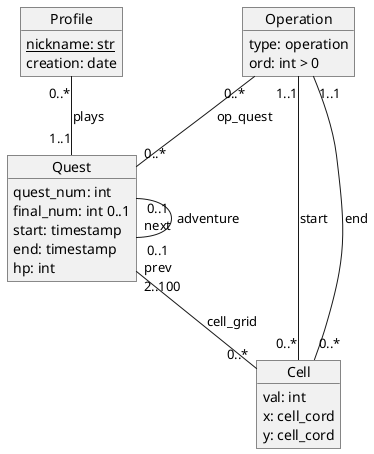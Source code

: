 @startuml database-ER

' Entities

object Profile {
    {static} nickname: str
    creation: date
}

object Quest {
    quest_num: int
    final_num: int 0..1
    start: timestamp
    end: timestamp
    hp: int
}

object Cell {
    val: int
    x: cell_cord
    y: cell_cord
}

object Operation {
    type: operation
    ord: int > 0
}

' Relationship

Profile "0..*" -- "1..1" Quest : plays

Quest "0..1\nnext" -- "0..1\nprev" Quest : adventure
Quest "2..100" -- "0..*" Cell : cell_grid

Operation "0..*" -- "0..*" Quest : op_quest
Operation "1..1" -- "0..*" Cell : start
Operation "1..1" -- "0..*" Cell : end

@enduml